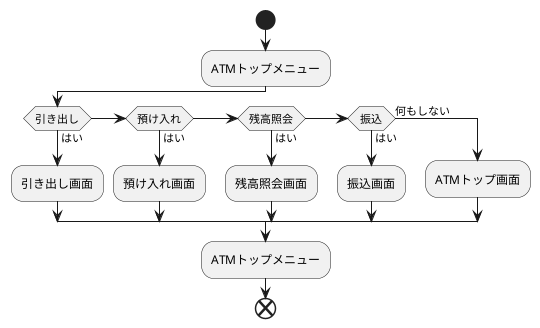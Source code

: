  @startuml [テスト]
 start
 :ATMトップメニュー;
 if (引き出し) then (はい)
  :引き出し画面;
 elseif (預け入れ) then (はい)
  :預け入れ画面;
 elseif (残高照会) then (はい)
  :残高照会画面;
 elseif (振込) then (はい)
  :振込画面;
 else (何もしない)
  :ATMトップ画面;
 endif
 :ATMトップメニュー;
 end
 @enduml